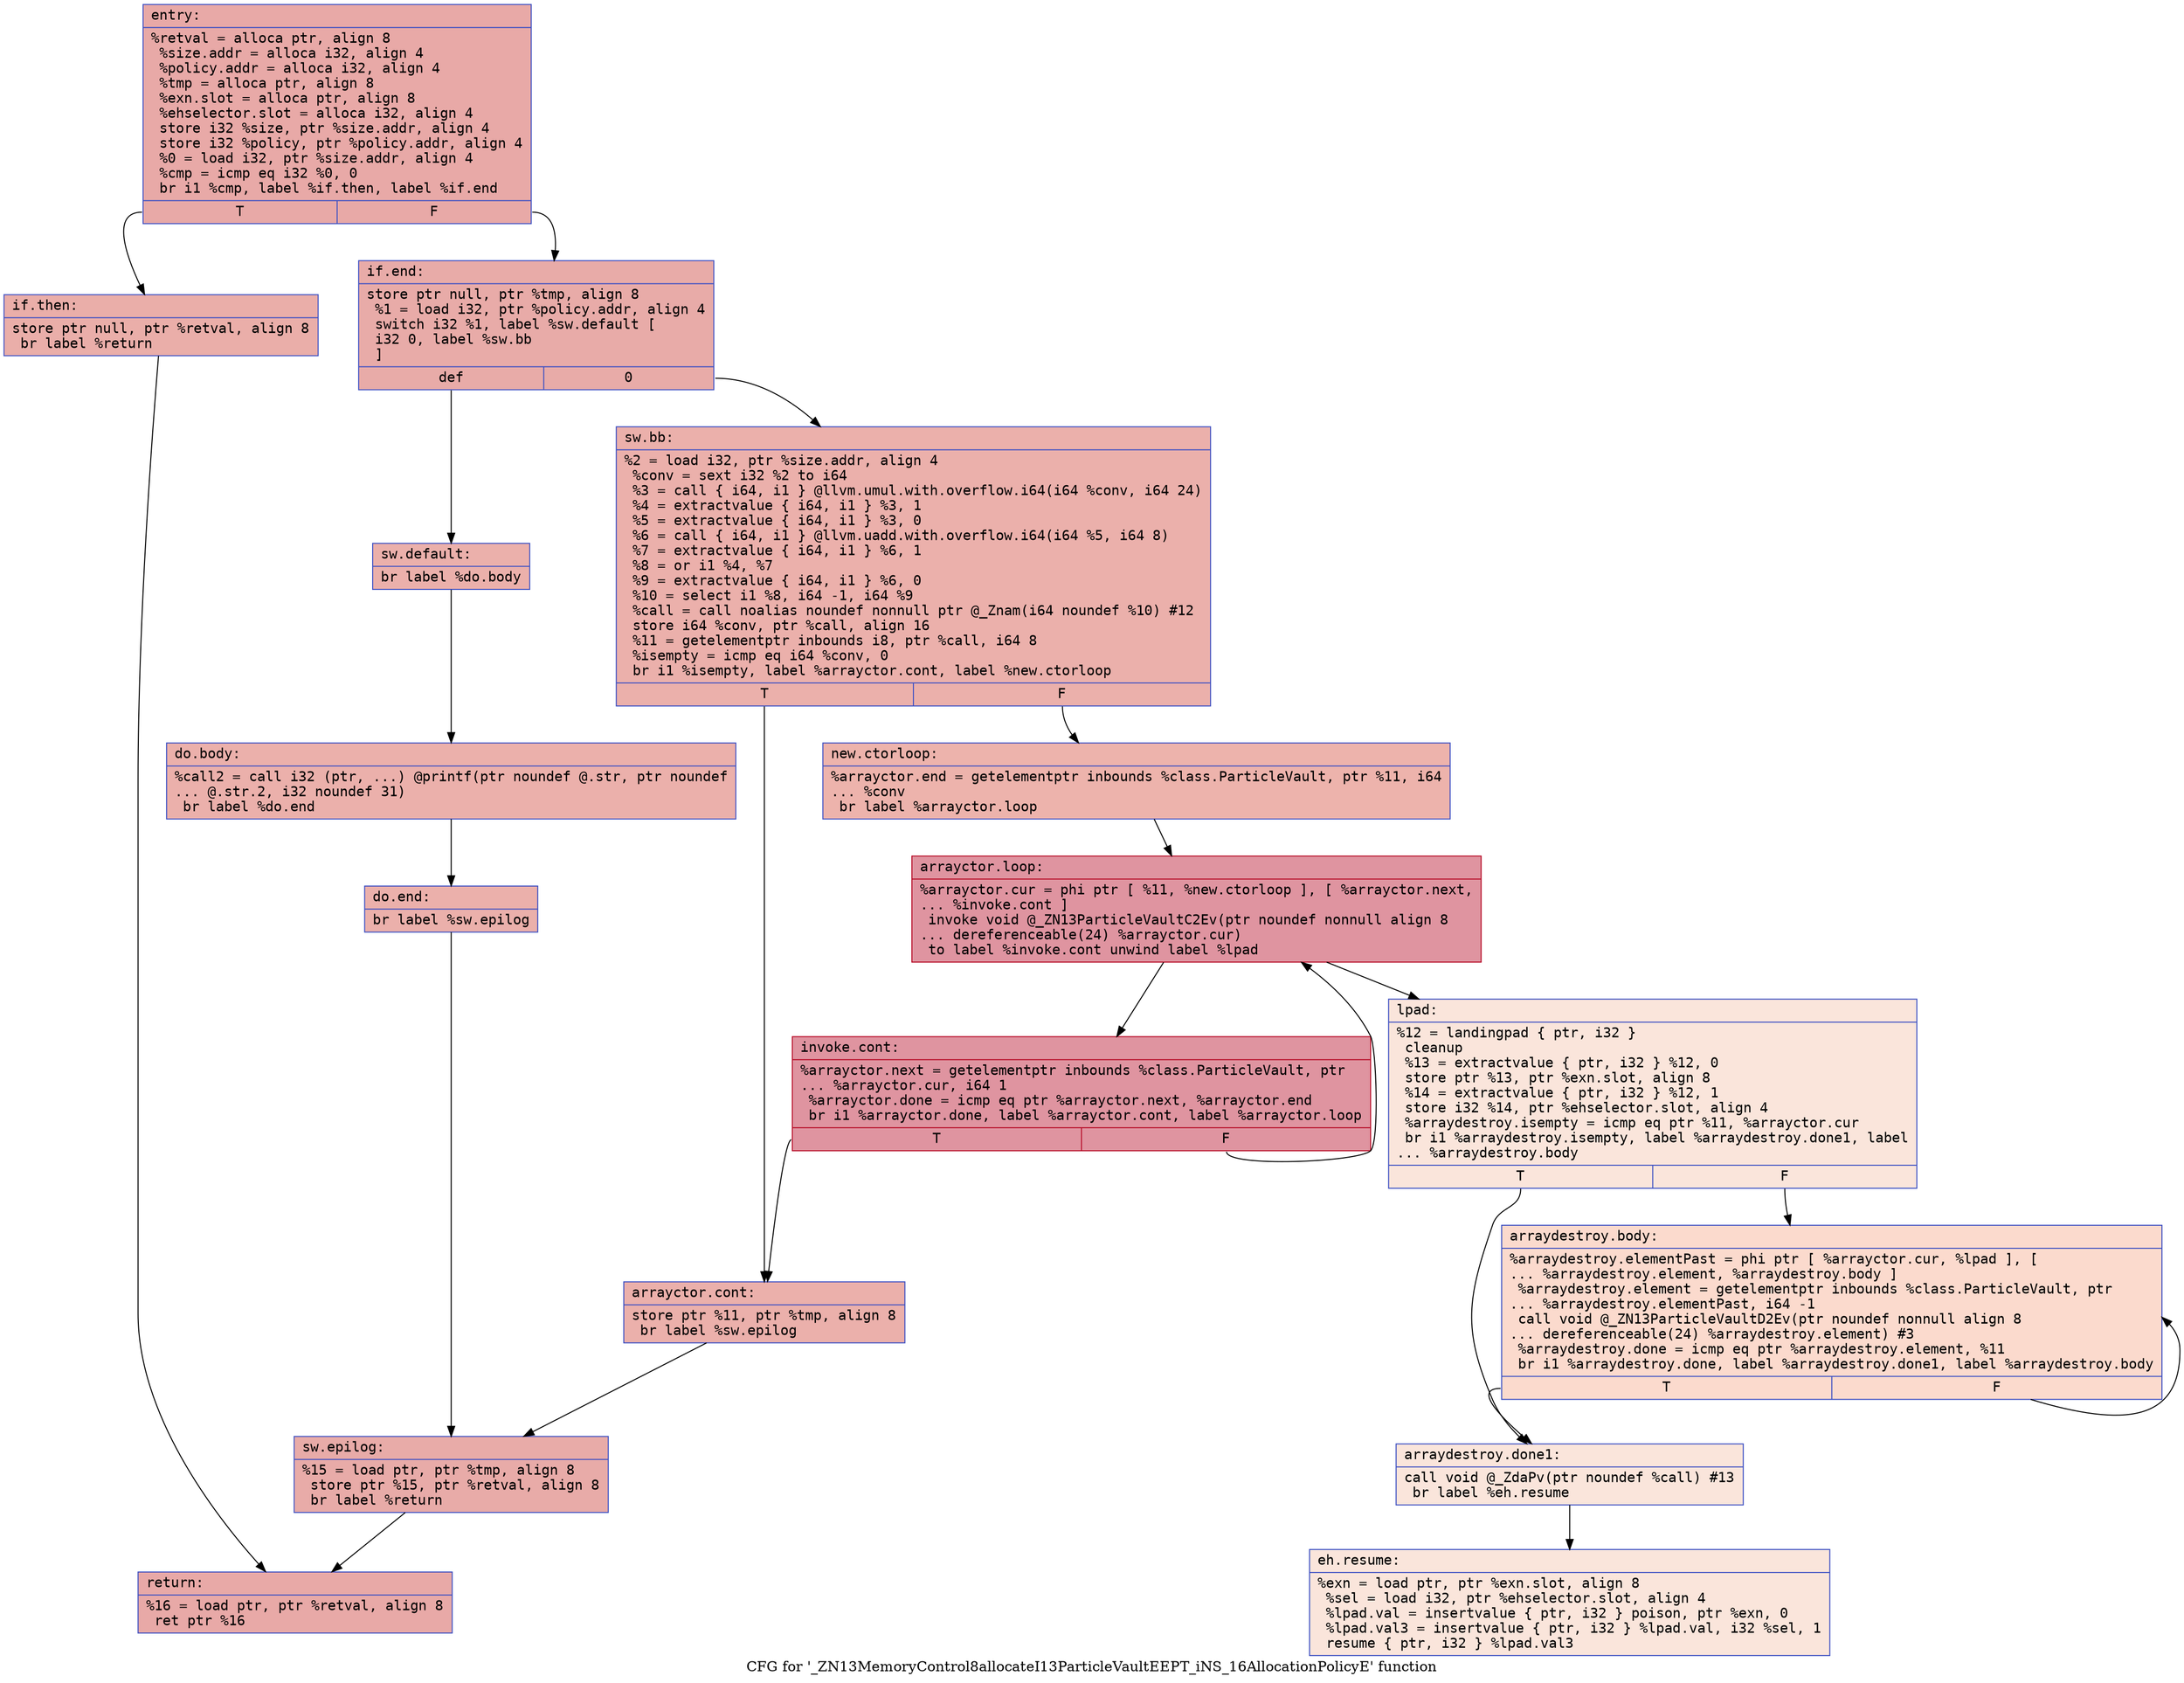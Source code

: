 digraph "CFG for '_ZN13MemoryControl8allocateI13ParticleVaultEEPT_iNS_16AllocationPolicyE' function" {
	label="CFG for '_ZN13MemoryControl8allocateI13ParticleVaultEEPT_iNS_16AllocationPolicyE' function";

	Node0x5590710e68c0 [shape=record,color="#3d50c3ff", style=filled, fillcolor="#ca3b3770" fontname="Courier",label="{entry:\l|  %retval = alloca ptr, align 8\l  %size.addr = alloca i32, align 4\l  %policy.addr = alloca i32, align 4\l  %tmp = alloca ptr, align 8\l  %exn.slot = alloca ptr, align 8\l  %ehselector.slot = alloca i32, align 4\l  store i32 %size, ptr %size.addr, align 4\l  store i32 %policy, ptr %policy.addr, align 4\l  %0 = load i32, ptr %size.addr, align 4\l  %cmp = icmp eq i32 %0, 0\l  br i1 %cmp, label %if.then, label %if.end\l|{<s0>T|<s1>F}}"];
	Node0x5590710e68c0:s0 -> Node0x5590710e6930[tooltip="entry -> if.then\nProbability 37.50%" ];
	Node0x5590710e68c0:s1 -> Node0x5590710e7260[tooltip="entry -> if.end\nProbability 62.50%" ];
	Node0x5590710e6930 [shape=record,color="#3d50c3ff", style=filled, fillcolor="#d0473d70" fontname="Courier",label="{if.then:\l|  store ptr null, ptr %retval, align 8\l  br label %return\l}"];
	Node0x5590710e6930 -> Node0x5590710e7480[tooltip="if.then -> return\nProbability 100.00%" ];
	Node0x5590710e7260 [shape=record,color="#3d50c3ff", style=filled, fillcolor="#cc403a70" fontname="Courier",label="{if.end:\l|  store ptr null, ptr %tmp, align 8\l  %1 = load i32, ptr %policy.addr, align 4\l  switch i32 %1, label %sw.default [\l    i32 0, label %sw.bb\l  ]\l|{<s0>def|<s1>0}}"];
	Node0x5590710e7260:s0 -> Node0x5590710e7820[tooltip="if.end -> sw.default\nProbability 50.00%" ];
	Node0x5590710e7260:s1 -> Node0x5590710e78a0[tooltip="if.end -> sw.bb\nProbability 50.00%" ];
	Node0x5590710e78a0 [shape=record,color="#3d50c3ff", style=filled, fillcolor="#d24b4070" fontname="Courier",label="{sw.bb:\l|  %2 = load i32, ptr %size.addr, align 4\l  %conv = sext i32 %2 to i64\l  %3 = call \{ i64, i1 \} @llvm.umul.with.overflow.i64(i64 %conv, i64 24)\l  %4 = extractvalue \{ i64, i1 \} %3, 1\l  %5 = extractvalue \{ i64, i1 \} %3, 0\l  %6 = call \{ i64, i1 \} @llvm.uadd.with.overflow.i64(i64 %5, i64 8)\l  %7 = extractvalue \{ i64, i1 \} %6, 1\l  %8 = or i1 %4, %7\l  %9 = extractvalue \{ i64, i1 \} %6, 0\l  %10 = select i1 %8, i64 -1, i64 %9\l  %call = call noalias noundef nonnull ptr @_Znam(i64 noundef %10) #12\l  store i64 %conv, ptr %call, align 16\l  %11 = getelementptr inbounds i8, ptr %call, i64 8\l  %isempty = icmp eq i64 %conv, 0\l  br i1 %isempty, label %arrayctor.cont, label %new.ctorloop\l|{<s0>T|<s1>F}}"];
	Node0x5590710e78a0:s0 -> Node0x5590710e87c0[tooltip="sw.bb -> arrayctor.cont\nProbability 37.50%" ];
	Node0x5590710e78a0:s1 -> Node0x5590710e88a0[tooltip="sw.bb -> new.ctorloop\nProbability 62.50%" ];
	Node0x5590710e88a0 [shape=record,color="#3d50c3ff", style=filled, fillcolor="#d6524470" fontname="Courier",label="{new.ctorloop:\l|  %arrayctor.end = getelementptr inbounds %class.ParticleVault, ptr %11, i64\l... %conv\l  br label %arrayctor.loop\l}"];
	Node0x5590710e88a0 -> Node0x5590710e8b00[tooltip="new.ctorloop -> arrayctor.loop\nProbability 100.00%" ];
	Node0x5590710e8b00 [shape=record,color="#b70d28ff", style=filled, fillcolor="#b70d2870" fontname="Courier",label="{arrayctor.loop:\l|  %arrayctor.cur = phi ptr [ %11, %new.ctorloop ], [ %arrayctor.next,\l... %invoke.cont ]\l  invoke void @_ZN13ParticleVaultC2Ev(ptr noundef nonnull align 8\l... dereferenceable(24) %arrayctor.cur)\l          to label %invoke.cont unwind label %lpad\l}"];
	Node0x5590710e8b00 -> Node0x5590710e8c50[tooltip="arrayctor.loop -> invoke.cont\nProbability 100.00%" ];
	Node0x5590710e8b00 -> Node0x5590710e8e50[tooltip="arrayctor.loop -> lpad\nProbability 0.00%" ];
	Node0x5590710e8c50 [shape=record,color="#b70d28ff", style=filled, fillcolor="#b70d2870" fontname="Courier",label="{invoke.cont:\l|  %arrayctor.next = getelementptr inbounds %class.ParticleVault, ptr\l... %arrayctor.cur, i64 1\l  %arrayctor.done = icmp eq ptr %arrayctor.next, %arrayctor.end\l  br i1 %arrayctor.done, label %arrayctor.cont, label %arrayctor.loop\l|{<s0>T|<s1>F}}"];
	Node0x5590710e8c50:s0 -> Node0x5590710e87c0[tooltip="invoke.cont -> arrayctor.cont\nProbability 3.12%" ];
	Node0x5590710e8c50:s1 -> Node0x5590710e8b00[tooltip="invoke.cont -> arrayctor.loop\nProbability 96.88%" ];
	Node0x5590710e87c0 [shape=record,color="#3d50c3ff", style=filled, fillcolor="#d24b4070" fontname="Courier",label="{arrayctor.cont:\l|  store ptr %11, ptr %tmp, align 8\l  br label %sw.epilog\l}"];
	Node0x5590710e87c0 -> Node0x5590710e9610[tooltip="arrayctor.cont -> sw.epilog\nProbability 100.00%" ];
	Node0x5590710e8e50 [shape=record,color="#3d50c3ff", style=filled, fillcolor="#f4c5ad70" fontname="Courier",label="{lpad:\l|  %12 = landingpad \{ ptr, i32 \}\l          cleanup\l  %13 = extractvalue \{ ptr, i32 \} %12, 0\l  store ptr %13, ptr %exn.slot, align 8\l  %14 = extractvalue \{ ptr, i32 \} %12, 1\l  store i32 %14, ptr %ehselector.slot, align 4\l  %arraydestroy.isempty = icmp eq ptr %11, %arrayctor.cur\l  br i1 %arraydestroy.isempty, label %arraydestroy.done1, label\l... %arraydestroy.body\l|{<s0>T|<s1>F}}"];
	Node0x5590710e8e50:s0 -> Node0x5590710e9aa0[tooltip="lpad -> arraydestroy.done1\nProbability 37.50%" ];
	Node0x5590710e8e50:s1 -> Node0x5590710e9b10[tooltip="lpad -> arraydestroy.body\nProbability 62.50%" ];
	Node0x5590710e9b10 [shape=record,color="#3d50c3ff", style=filled, fillcolor="#f7ac8e70" fontname="Courier",label="{arraydestroy.body:\l|  %arraydestroy.elementPast = phi ptr [ %arrayctor.cur, %lpad ], [\l... %arraydestroy.element, %arraydestroy.body ]\l  %arraydestroy.element = getelementptr inbounds %class.ParticleVault, ptr\l... %arraydestroy.elementPast, i64 -1\l  call void @_ZN13ParticleVaultD2Ev(ptr noundef nonnull align 8\l... dereferenceable(24) %arraydestroy.element) #3\l  %arraydestroy.done = icmp eq ptr %arraydestroy.element, %11\l  br i1 %arraydestroy.done, label %arraydestroy.done1, label %arraydestroy.body\l|{<s0>T|<s1>F}}"];
	Node0x5590710e9b10:s0 -> Node0x5590710e9aa0[tooltip="arraydestroy.body -> arraydestroy.done1\nProbability 3.12%" ];
	Node0x5590710e9b10:s1 -> Node0x5590710e9b10[tooltip="arraydestroy.body -> arraydestroy.body\nProbability 96.88%" ];
	Node0x5590710e9aa0 [shape=record,color="#3d50c3ff", style=filled, fillcolor="#f4c5ad70" fontname="Courier",label="{arraydestroy.done1:\l|  call void @_ZdaPv(ptr noundef %call) #13\l  br label %eh.resume\l}"];
	Node0x5590710e9aa0 -> Node0x5590710ea2e0[tooltip="arraydestroy.done1 -> eh.resume\nProbability 100.00%" ];
	Node0x5590710e7820 [shape=record,color="#3d50c3ff", style=filled, fillcolor="#d24b4070" fontname="Courier",label="{sw.default:\l|  br label %do.body\l}"];
	Node0x5590710e7820 -> Node0x5590710ea400[tooltip="sw.default -> do.body\nProbability 100.00%" ];
	Node0x5590710ea400 [shape=record,color="#3d50c3ff", style=filled, fillcolor="#d24b4070" fontname="Courier",label="{do.body:\l|  %call2 = call i32 (ptr, ...) @printf(ptr noundef @.str, ptr noundef\l... @.str.2, i32 noundef 31)\l  br label %do.end\l}"];
	Node0x5590710ea400 -> Node0x5590710ea5b0[tooltip="do.body -> do.end\nProbability 100.00%" ];
	Node0x5590710ea5b0 [shape=record,color="#3d50c3ff", style=filled, fillcolor="#d24b4070" fontname="Courier",label="{do.end:\l|  br label %sw.epilog\l}"];
	Node0x5590710ea5b0 -> Node0x5590710e9610[tooltip="do.end -> sw.epilog\nProbability 100.00%" ];
	Node0x5590710e9610 [shape=record,color="#3d50c3ff", style=filled, fillcolor="#cc403a70" fontname="Courier",label="{sw.epilog:\l|  %15 = load ptr, ptr %tmp, align 8\l  store ptr %15, ptr %retval, align 8\l  br label %return\l}"];
	Node0x5590710e9610 -> Node0x5590710e7480[tooltip="sw.epilog -> return\nProbability 100.00%" ];
	Node0x5590710e7480 [shape=record,color="#3d50c3ff", style=filled, fillcolor="#ca3b3770" fontname="Courier",label="{return:\l|  %16 = load ptr, ptr %retval, align 8\l  ret ptr %16\l}"];
	Node0x5590710ea2e0 [shape=record,color="#3d50c3ff", style=filled, fillcolor="#f4c5ad70" fontname="Courier",label="{eh.resume:\l|  %exn = load ptr, ptr %exn.slot, align 8\l  %sel = load i32, ptr %ehselector.slot, align 4\l  %lpad.val = insertvalue \{ ptr, i32 \} poison, ptr %exn, 0\l  %lpad.val3 = insertvalue \{ ptr, i32 \} %lpad.val, i32 %sel, 1\l  resume \{ ptr, i32 \} %lpad.val3\l}"];
}
